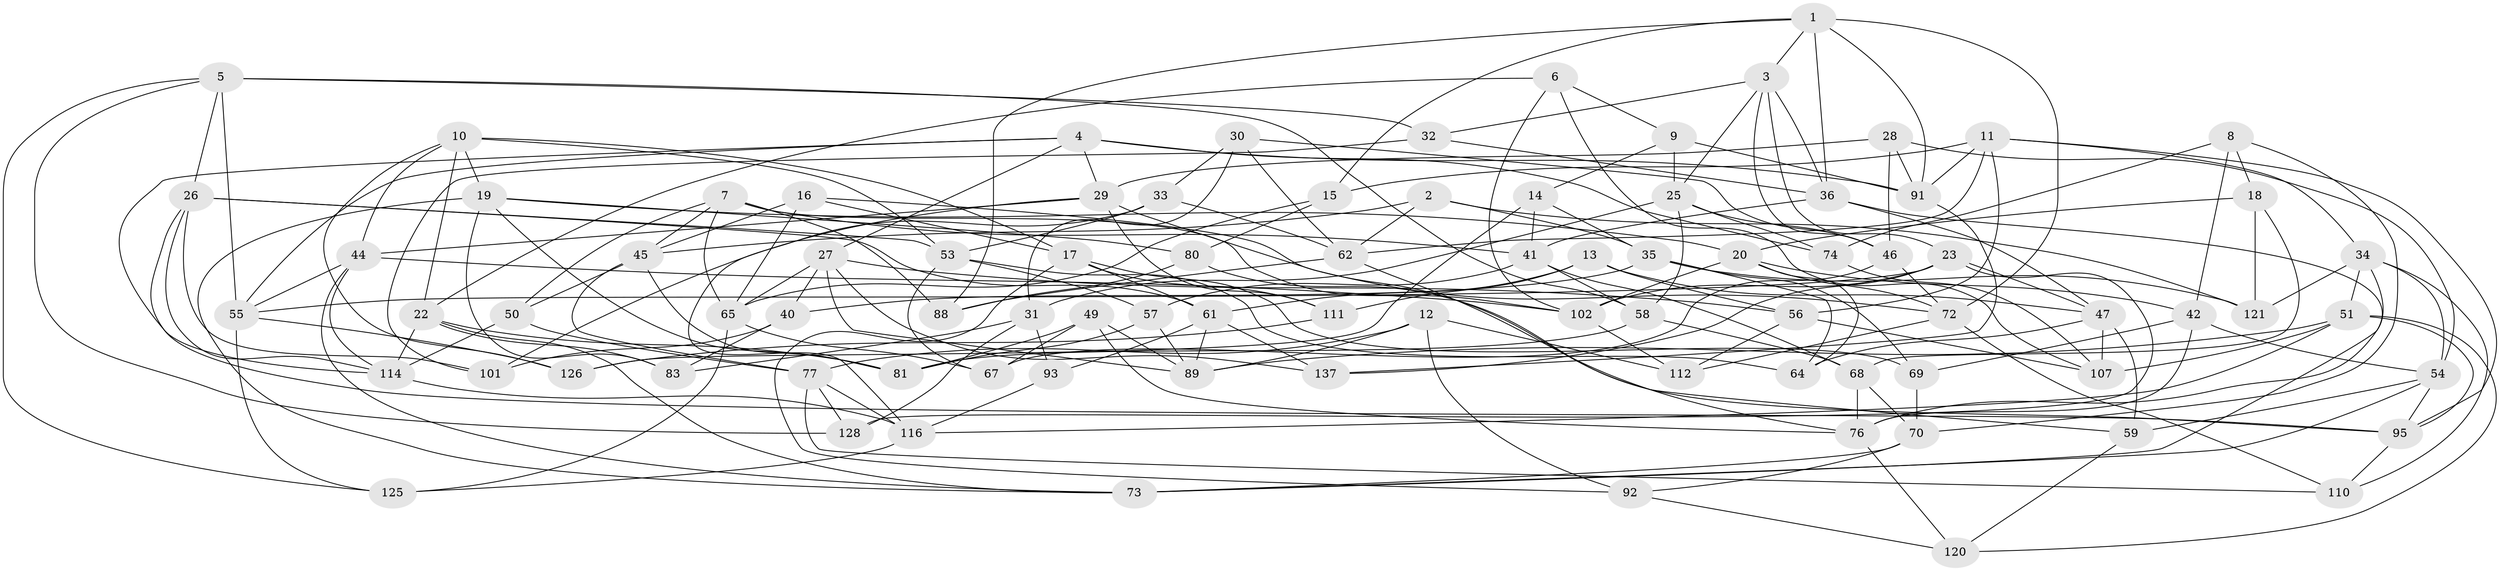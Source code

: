 // Generated by graph-tools (version 1.1) at 2025/52/02/27/25 19:52:35]
// undirected, 87 vertices, 219 edges
graph export_dot {
graph [start="1"]
  node [color=gray90,style=filled];
  1 [super="+60"];
  2;
  3 [super="+135"];
  4 [super="+109"];
  5 [super="+21"];
  6;
  7 [super="+115"];
  8 [super="+43"];
  9;
  10 [super="+37"];
  11 [super="+24"];
  12;
  13;
  14;
  15;
  16;
  17 [super="+130"];
  18;
  19 [super="+52"];
  20 [super="+75"];
  22 [super="+63"];
  23 [super="+82"];
  25 [super="+86"];
  26 [super="+119"];
  27 [super="+38"];
  28;
  29 [super="+94"];
  30;
  31 [super="+66"];
  32;
  33;
  34 [super="+117"];
  35 [super="+39"];
  36 [super="+105"];
  40;
  41 [super="+48"];
  42 [super="+85"];
  44 [super="+99"];
  45 [super="+71"];
  46 [super="+90"];
  47 [super="+104"];
  49;
  50;
  51 [super="+124"];
  53 [super="+133"];
  54 [super="+79"];
  55 [super="+98"];
  56 [super="+118"];
  57;
  58 [super="+97"];
  59;
  61 [super="+84"];
  62 [super="+134"];
  64;
  65 [super="+96"];
  67;
  68 [super="+87"];
  69;
  70 [super="+127"];
  72 [super="+136"];
  73 [super="+78"];
  74;
  76 [super="+108"];
  77 [super="+106"];
  80;
  81 [super="+122"];
  83;
  88;
  89 [super="+129"];
  91 [super="+100"];
  92;
  93;
  95 [super="+113"];
  101;
  102 [super="+103"];
  107 [super="+123"];
  110;
  111;
  112;
  114 [super="+131"];
  116 [super="+132"];
  120;
  121;
  125;
  126;
  128;
  137;
  1 -- 91;
  1 -- 88;
  1 -- 15;
  1 -- 72;
  1 -- 36;
  1 -- 3;
  2 -- 62;
  2 -- 121;
  2 -- 35;
  2 -- 45;
  3 -- 32;
  3 -- 46;
  3 -- 36;
  3 -- 25;
  3 -- 23;
  4 -- 29;
  4 -- 55;
  4 -- 74;
  4 -- 27;
  4 -- 91;
  4 -- 114;
  5 -- 26;
  5 -- 58;
  5 -- 128;
  5 -- 32;
  5 -- 125;
  5 -- 55;
  6 -- 9;
  6 -- 107;
  6 -- 102;
  6 -- 22;
  7 -- 102;
  7 -- 65;
  7 -- 88;
  7 -- 50;
  7 -- 45;
  7 -- 41;
  8 -- 18;
  8 -- 70 [weight=2];
  8 -- 42 [weight=2];
  8 -- 74;
  9 -- 91;
  9 -- 14;
  9 -- 25;
  10 -- 17;
  10 -- 53;
  10 -- 44;
  10 -- 126;
  10 -- 19;
  10 -- 22;
  11 -- 95;
  11 -- 34;
  11 -- 15;
  11 -- 91;
  11 -- 62;
  11 -- 56;
  12 -- 77;
  12 -- 112;
  12 -- 92;
  12 -- 89;
  13 -- 111;
  13 -- 61;
  13 -- 47;
  13 -- 56;
  14 -- 41;
  14 -- 126;
  14 -- 35;
  15 -- 80;
  15 -- 65;
  16 -- 17;
  16 -- 45;
  16 -- 65;
  16 -- 72;
  17 -- 69;
  17 -- 111;
  17 -- 92;
  17 -- 61;
  18 -- 20;
  18 -- 121;
  18 -- 68;
  19 -- 83;
  19 -- 80;
  19 -- 73;
  19 -- 81;
  19 -- 20;
  20 -- 102;
  20 -- 64;
  20 -- 72;
  20 -- 42;
  22 -- 81;
  22 -- 114;
  22 -- 83;
  22 -- 73;
  23 -- 47;
  23 -- 128;
  23 -- 137;
  23 -- 102;
  23 -- 55;
  25 -- 58;
  25 -- 74;
  25 -- 31;
  25 -- 46;
  26 -- 95;
  26 -- 53;
  26 -- 61;
  26 -- 101;
  26 -- 114;
  27 -- 40;
  27 -- 137;
  27 -- 89;
  27 -- 56;
  27 -- 65;
  28 -- 91;
  28 -- 29;
  28 -- 54;
  28 -- 46;
  29 -- 44;
  29 -- 101;
  29 -- 59;
  29 -- 111;
  30 -- 46;
  30 -- 33;
  30 -- 31;
  30 -- 62;
  31 -- 93 [weight=2];
  31 -- 83;
  31 -- 128;
  32 -- 101;
  32 -- 36;
  33 -- 62;
  33 -- 53;
  33 -- 116;
  34 -- 51;
  34 -- 121;
  34 -- 54;
  34 -- 76;
  34 -- 110;
  35 -- 69;
  35 -- 64;
  35 -- 40;
  35 -- 121;
  36 -- 47;
  36 -- 73;
  36 -- 41;
  40 -- 101;
  40 -- 83;
  41 -- 57;
  41 -- 58;
  41 -- 68;
  42 -- 76;
  42 -- 69;
  42 -- 54;
  44 -- 73;
  44 -- 55;
  44 -- 102;
  44 -- 114;
  45 -- 50;
  45 -- 77;
  45 -- 81;
  46 -- 67;
  46 -- 72;
  47 -- 107;
  47 -- 64;
  47 -- 59;
  49 -- 67;
  49 -- 89;
  49 -- 81;
  49 -- 76;
  50 -- 114;
  50 -- 77;
  51 -- 89;
  51 -- 120;
  51 -- 107;
  51 -- 116;
  51 -- 95;
  53 -- 64;
  53 -- 57;
  53 -- 67;
  54 -- 95;
  54 -- 59;
  54 -- 73;
  55 -- 125;
  55 -- 126;
  56 -- 112;
  56 -- 107 [weight=2];
  57 -- 81;
  57 -- 89;
  58 -- 68 [weight=2];
  58 -- 81;
  59 -- 120;
  61 -- 137;
  61 -- 89;
  61 -- 93;
  62 -- 88;
  62 -- 76;
  65 -- 67;
  65 -- 125;
  68 -- 70;
  68 -- 76;
  69 -- 70;
  70 -- 92;
  70 -- 73;
  72 -- 112;
  72 -- 110;
  74 -- 107;
  76 -- 120;
  77 -- 110;
  77 -- 128;
  77 -- 116;
  80 -- 95;
  80 -- 88;
  91 -- 137;
  92 -- 120;
  93 -- 116;
  95 -- 110;
  102 -- 112;
  111 -- 126;
  114 -- 116;
  116 -- 125;
}
